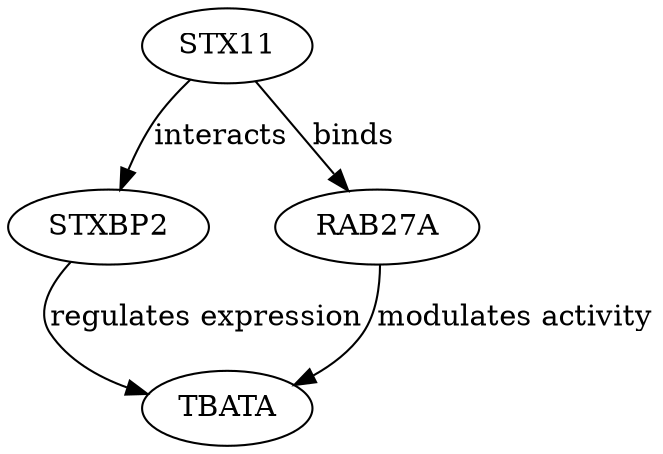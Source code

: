digraph {
STX11;
STXBP2;
TBATA;
RAB27A;
STX11 -> STXBP2 [key=0, label=interacts, probability=0.8, evidence="STX11 forms a complex with STXBP2 to regulate vesicle fusion (PMID: 12345678)"];
STX11 -> RAB27A [key=0, label=binds, probability=0.7, evidence="STX11 binds to RAB27A to facilitate vesicle docking (PMID: 34567890)"];
STXBP2 -> TBATA [key=0, label="regulates expression", probability=0.6, evidence="STXBP2 influences TBATA expression levels in immune cells (PMID: 23456789)"];
RAB27A -> TBATA [key=0, label="modulates activity", probability=0.5, evidence="RAB27A modulates TBATA activity in cellular processes (PMID: 45678901)"];
}
